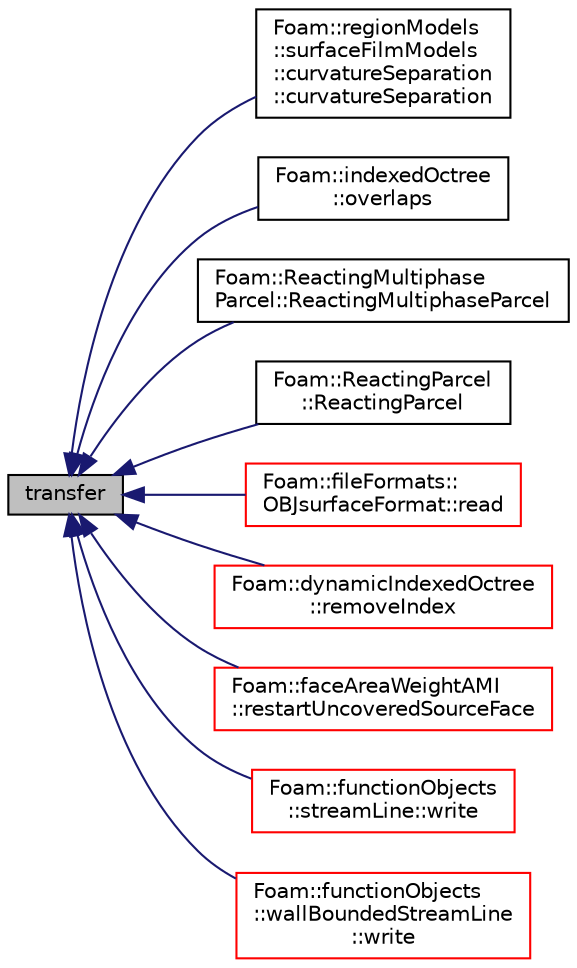 digraph "transfer"
{
  bgcolor="transparent";
  edge [fontname="Helvetica",fontsize="10",labelfontname="Helvetica",labelfontsize="10"];
  node [fontname="Helvetica",fontsize="10",shape=record];
  rankdir="LR";
  Node1 [label="transfer",height=0.2,width=0.4,color="black", fillcolor="grey75", style="filled", fontcolor="black"];
  Node1 -> Node2 [dir="back",color="midnightblue",fontsize="10",style="solid",fontname="Helvetica"];
  Node2 [label="Foam::regionModels\l::surfaceFilmModels\l::curvatureSeparation\l::curvatureSeparation",height=0.2,width=0.4,color="black",URL="$a00453.html#a9222f6abd6732386986265a43f56ea30",tooltip="Construct from surface film model. "];
  Node1 -> Node3 [dir="back",color="midnightblue",fontsize="10",style="solid",fontname="Helvetica"];
  Node3 [label="Foam::indexedOctree\l::overlaps",height=0.2,width=0.4,color="black",URL="$a01069.html#a4ca2bef7dbdb103c2f7f02e34e28b967",tooltip="Helper: does bb intersect a sphere around sample? Or is any. "];
  Node1 -> Node4 [dir="back",color="midnightblue",fontsize="10",style="solid",fontname="Helvetica"];
  Node4 [label="Foam::ReactingMultiphase\lParcel::ReactingMultiphaseParcel",height=0.2,width=0.4,color="black",URL="$a02132.html#a04205eded2d7ecc1493b1871f9fbfe28",tooltip="Construct from Istream. "];
  Node1 -> Node5 [dir="back",color="midnightblue",fontsize="10",style="solid",fontname="Helvetica"];
  Node5 [label="Foam::ReactingParcel\l::ReactingParcel",height=0.2,width=0.4,color="black",URL="$a02137.html#a428c50f224d33654153d31ec3b3df817",tooltip="Construct from Istream. "];
  Node1 -> Node6 [dir="back",color="midnightblue",fontsize="10",style="solid",fontname="Helvetica"];
  Node6 [label="Foam::fileFormats::\lOBJsurfaceFormat::read",height=0.2,width=0.4,color="red",URL="$a01730.html#a464ebd67acbdff0014d4dae69e3ec4be",tooltip="Read from file. "];
  Node1 -> Node7 [dir="back",color="midnightblue",fontsize="10",style="solid",fontname="Helvetica"];
  Node7 [label="Foam::dynamicIndexedOctree\l::removeIndex",height=0.2,width=0.4,color="red",URL="$a00609.html#a60abf08de416a5775d9b14e3e0cb118a"];
  Node1 -> Node8 [dir="back",color="midnightblue",fontsize="10",style="solid",fontname="Helvetica"];
  Node8 [label="Foam::faceAreaWeightAMI\l::restartUncoveredSourceFace",height=0.2,width=0.4,color="red",URL="$a00728.html#a26c34ec78993c9046193c1a5e0ca9099",tooltip="Attempt to re-evaluate source faces that have not been included. "];
  Node1 -> Node9 [dir="back",color="midnightblue",fontsize="10",style="solid",fontname="Helvetica"];
  Node9 [label="Foam::functionObjects\l::streamLine::write",height=0.2,width=0.4,color="red",URL="$a02526.html#aac759501cf6c7895a70eecbef0226ae1",tooltip="Calculate the field average data and write. "];
  Node1 -> Node10 [dir="back",color="midnightblue",fontsize="10",style="solid",fontname="Helvetica"];
  Node10 [label="Foam::functionObjects\l::wallBoundedStreamLine\l::write",height=0.2,width=0.4,color="red",URL="$a02925.html#aac759501cf6c7895a70eecbef0226ae1",tooltip="Calculate the field average data and write. "];
}
